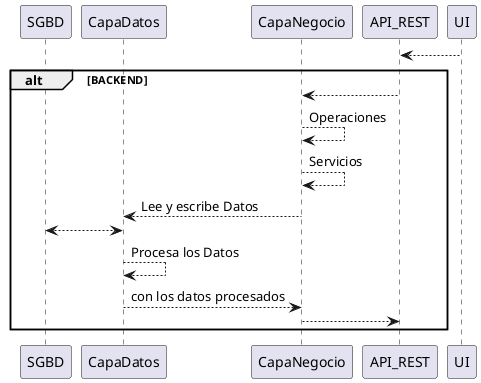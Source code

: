 @startuml

participant SGBD
participant CapaDatos
participant CapaNegocio
participant API_REST
participant  UI

UI -->API_REST

alt BACKEND
API_REST-->CapaNegocio
CapaNegocio--> CapaNegocio:Operaciones
CapaNegocio--> CapaNegocio:Servicios
CapaNegocio-->CapaDatos:Lee y escribe Datos
CapaDatos<--> SGBD
CapaDatos-->CapaDatos:Procesa los Datos
CapaDatos-->CapaNegocio:con los datos procesados
CapaNegocio-->API_REST
end

@enduml